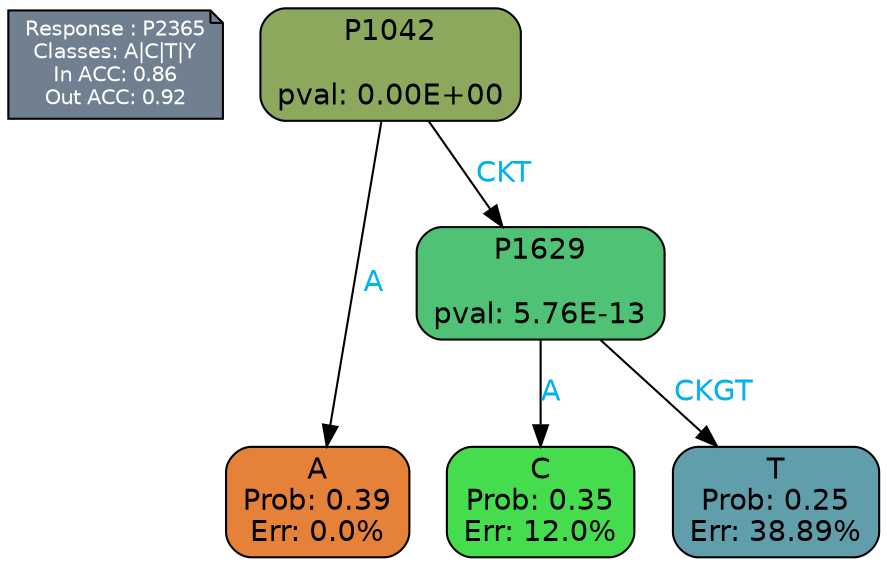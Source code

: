 digraph Tree {
node [shape=box, style="filled, rounded", color="black", fontname=helvetica] ;
graph [ranksep=equally, splines=polylines, bgcolor=transparent, dpi=600] ;
edge [fontname=helvetica] ;
LEGEND [label="Response : P2365
Classes: A|C|T|Y
In ACC: 0.86
Out ACC: 0.92
",shape=note,align=left,style=filled,fillcolor="slategray",fontcolor="white",fontsize=10];1 [label="P1042

pval: 0.00E+00", fillcolor="#8ba85d"] ;
2 [label="A
Prob: 0.39
Err: 0.0%", fillcolor="#e58139"] ;
3 [label="P1629

pval: 5.76E-13", fillcolor="#50c275"] ;
4 [label="C
Prob: 0.35
Err: 12.0%", fillcolor="#45dc4d"] ;
5 [label="T
Prob: 0.25
Err: 38.89%", fillcolor="#609eab"] ;
1 -> 2 [label="A",fontcolor=deepskyblue2] ;
1 -> 3 [label="CKT",fontcolor=deepskyblue2] ;
3 -> 4 [label="A",fontcolor=deepskyblue2] ;
3 -> 5 [label="CKGT",fontcolor=deepskyblue2] ;
{rank = same; 2;4;5;}{rank = same; LEGEND;1;}}